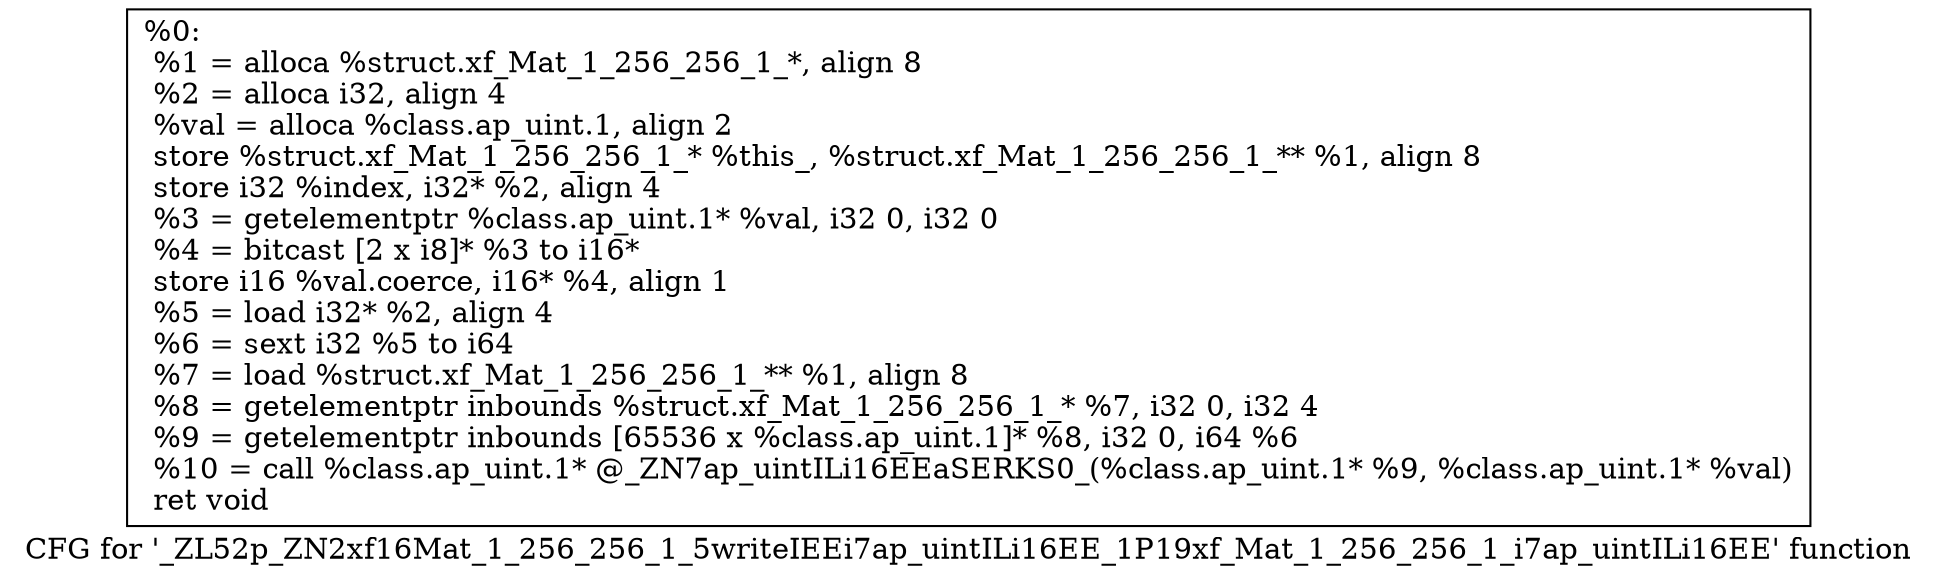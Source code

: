 digraph "CFG for '_ZL52p_ZN2xf16Mat_1_256_256_1_5writeIEEi7ap_uintILi16EE_1P19xf_Mat_1_256_256_1_i7ap_uintILi16EE' function" {
	label="CFG for '_ZL52p_ZN2xf16Mat_1_256_256_1_5writeIEEi7ap_uintILi16EE_1P19xf_Mat_1_256_256_1_i7ap_uintILi16EE' function";

	Node0x33566c0 [shape=record,label="{%0:\l  %1 = alloca %struct.xf_Mat_1_256_256_1_*, align 8\l  %2 = alloca i32, align 4\l  %val = alloca %class.ap_uint.1, align 2\l  store %struct.xf_Mat_1_256_256_1_* %this_, %struct.xf_Mat_1_256_256_1_** %1, align 8\l  store i32 %index, i32* %2, align 4\l  %3 = getelementptr %class.ap_uint.1* %val, i32 0, i32 0\l  %4 = bitcast [2 x i8]* %3 to i16*\l  store i16 %val.coerce, i16* %4, align 1\l  %5 = load i32* %2, align 4\l  %6 = sext i32 %5 to i64\l  %7 = load %struct.xf_Mat_1_256_256_1_** %1, align 8\l  %8 = getelementptr inbounds %struct.xf_Mat_1_256_256_1_* %7, i32 0, i32 4\l  %9 = getelementptr inbounds [65536 x %class.ap_uint.1]* %8, i32 0, i64 %6\l  %10 = call %class.ap_uint.1* @_ZN7ap_uintILi16EEaSERKS0_(%class.ap_uint.1* %9, %class.ap_uint.1* %val)\l  ret void\l}"];
}
